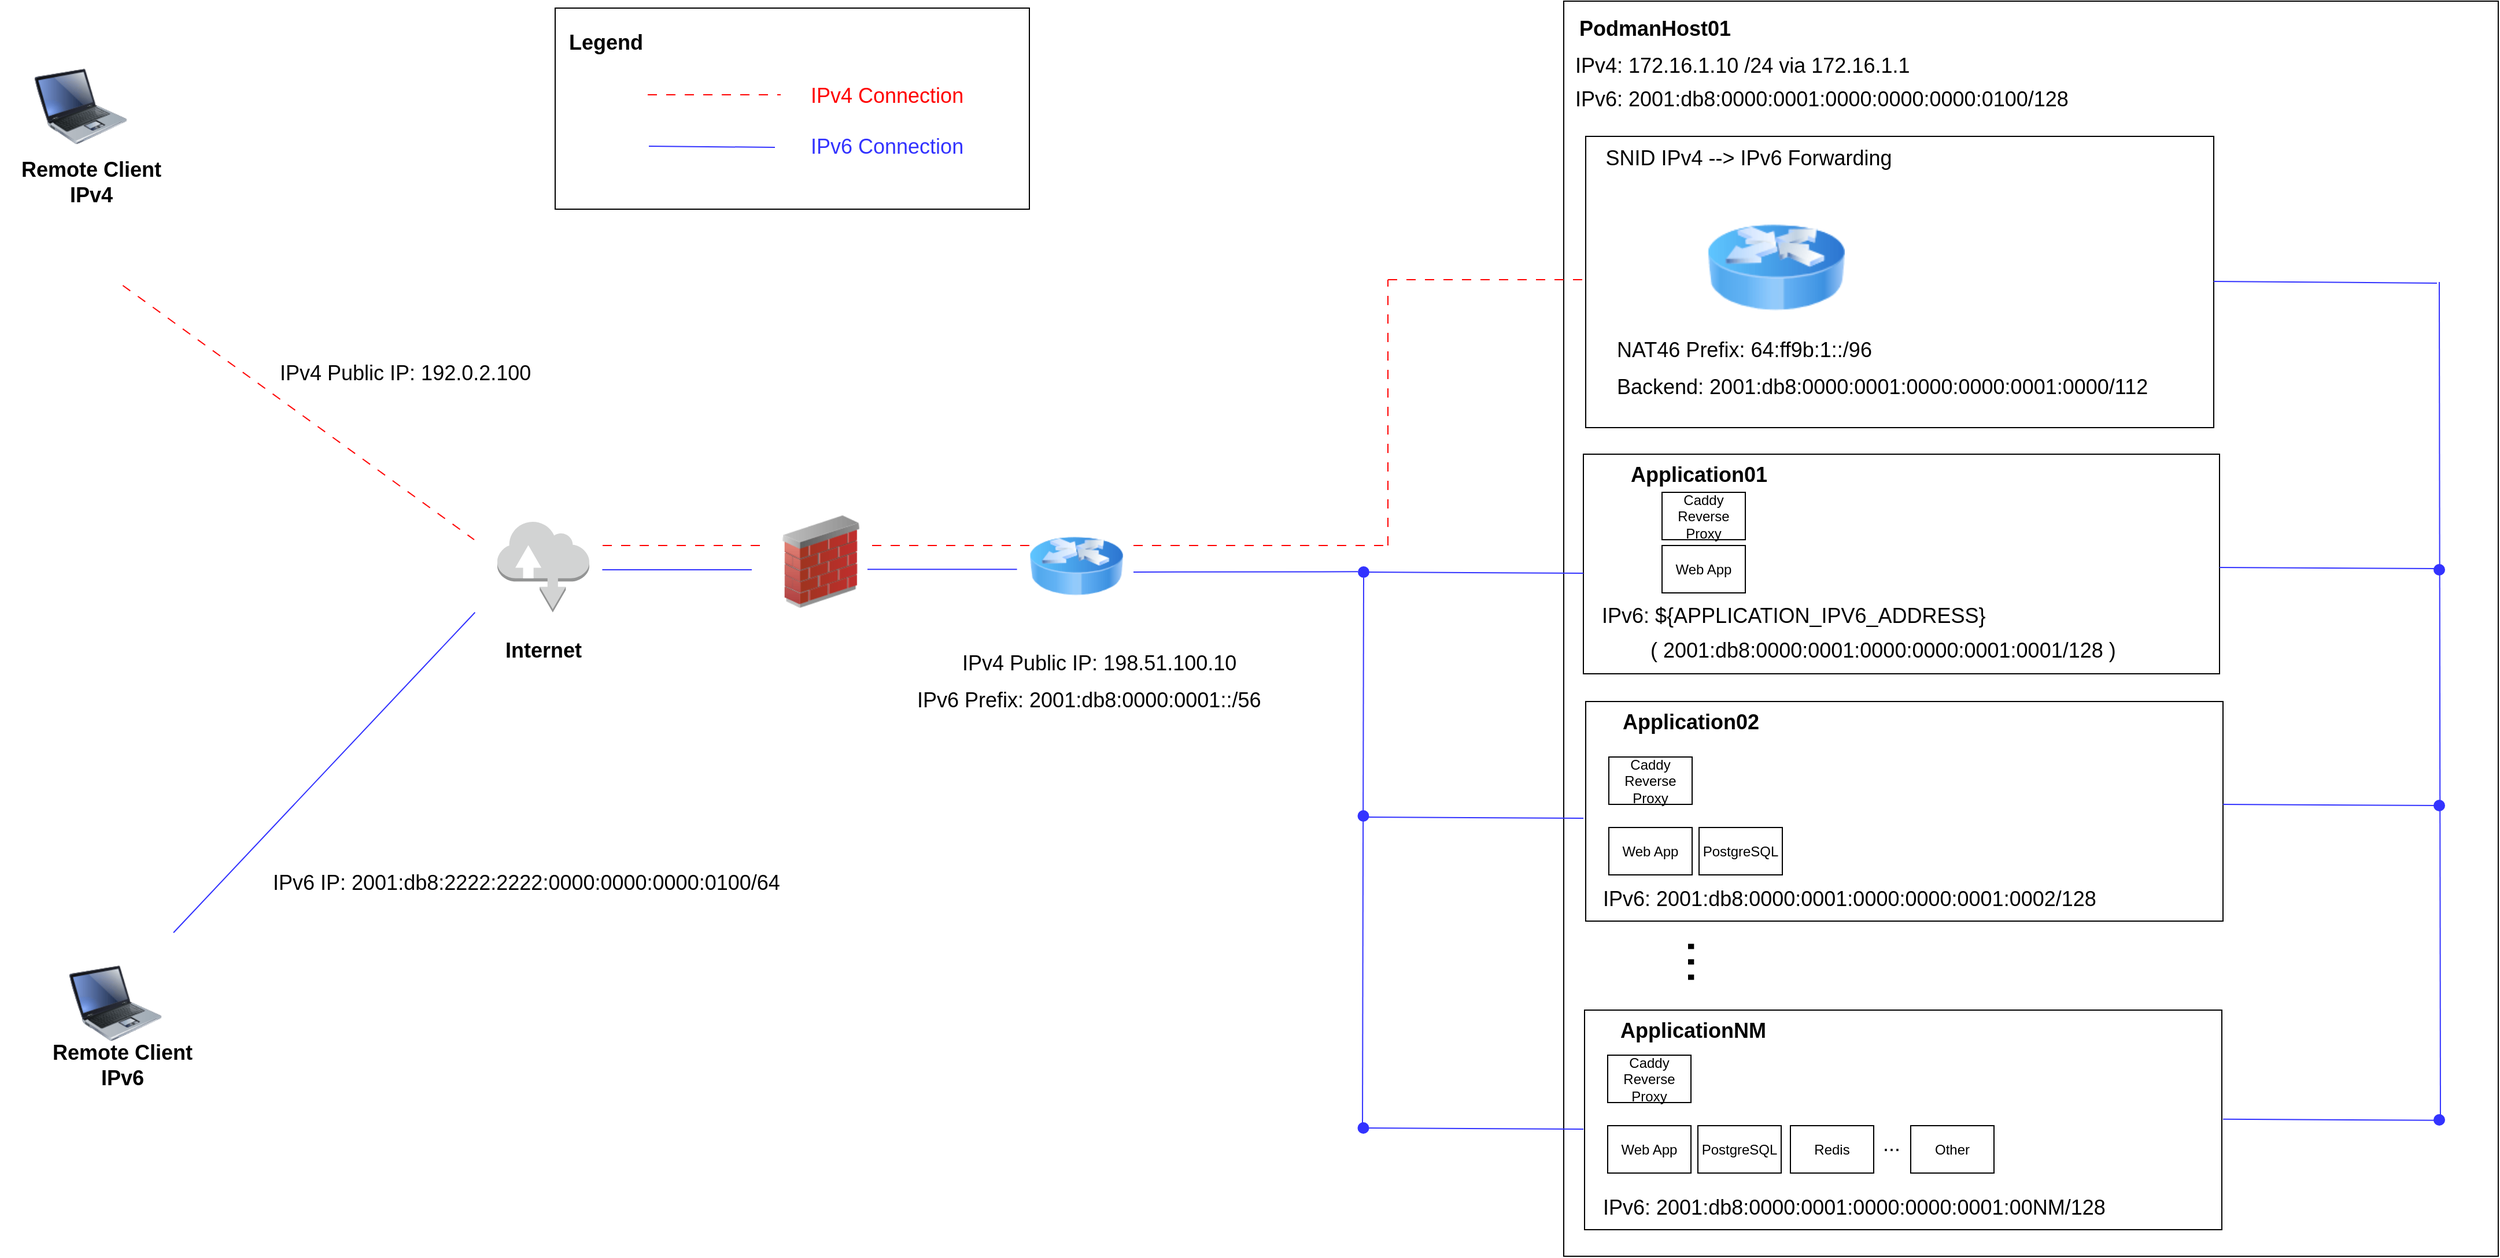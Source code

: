 <mxfile version="24.1.0" type="device" pages="2">
  <diagram name="Overview" id="oKqNL2IKdhE9CAWH1NSY">
    <mxGraphModel dx="4914" dy="2956" grid="1" gridSize="10" guides="1" tooltips="1" connect="1" arrows="1" fold="1" page="1" pageScale="1" pageWidth="1169" pageHeight="827" math="0" shadow="0">
      <root>
        <mxCell id="0" />
        <mxCell id="1" parent="0" />
        <mxCell id="Wu05s-RQ8ERPaBZJQj9o-24" value="" style="rounded=0;whiteSpace=wrap;html=1;" vertex="1" parent="1">
          <mxGeometry x="-240" width="410" height="174" as="geometry" />
        </mxCell>
        <mxCell id="ukD8bkUh3ZVpIychYJzi-6" value="" style="rounded=0;whiteSpace=wrap;html=1;" parent="1" vertex="1">
          <mxGeometry x="632" y="-6" width="808" height="1086" as="geometry" />
        </mxCell>
        <mxCell id="ukD8bkUh3ZVpIychYJzi-1" value="" style="rounded=0;whiteSpace=wrap;html=1;" parent="1" vertex="1">
          <mxGeometry x="651" y="600" width="551" height="190" as="geometry" />
        </mxCell>
        <mxCell id="ukD8bkUh3ZVpIychYJzi-2" value="" style="rounded=0;whiteSpace=wrap;html=1;" parent="1" vertex="1">
          <mxGeometry x="649" y="386" width="550" height="190" as="geometry" />
        </mxCell>
        <mxCell id="ukD8bkUh3ZVpIychYJzi-3" value="" style="rounded=0;whiteSpace=wrap;html=1;" parent="1" vertex="1">
          <mxGeometry x="650" y="867" width="551" height="190" as="geometry" />
        </mxCell>
        <mxCell id="ukD8bkUh3ZVpIychYJzi-7" value="PodmanHost01" style="text;html=1;align=center;verticalAlign=middle;whiteSpace=wrap;rounded=0;fontSize=18;fontStyle=1" parent="1" vertex="1">
          <mxGeometry x="632" y="2" width="158" height="32" as="geometry" />
        </mxCell>
        <mxCell id="ukD8bkUh3ZVpIychYJzi-8" value="Application01" style="text;html=1;align=center;verticalAlign=middle;whiteSpace=wrap;rounded=0;fontSize=18;fontStyle=1" parent="1" vertex="1">
          <mxGeometry x="670" y="388" width="158" height="32" as="geometry" />
        </mxCell>
        <mxCell id="ukD8bkUh3ZVpIychYJzi-9" value="Application02" style="text;html=1;align=center;verticalAlign=middle;whiteSpace=wrap;rounded=0;fontSize=18;fontStyle=1" parent="1" vertex="1">
          <mxGeometry x="663" y="602" width="158" height="32" as="geometry" />
        </mxCell>
        <mxCell id="ukD8bkUh3ZVpIychYJzi-10" value="ApplicationNM" style="text;html=1;align=center;verticalAlign=middle;whiteSpace=wrap;rounded=0;fontSize=18;fontStyle=1" parent="1" vertex="1">
          <mxGeometry x="665" y="869" width="158" height="32" as="geometry" />
        </mxCell>
        <mxCell id="ukD8bkUh3ZVpIychYJzi-11" value="Caddy Reverse Proxy" style="rounded=0;whiteSpace=wrap;html=1;" parent="1" vertex="1">
          <mxGeometry x="717" y="419" width="72" height="41" as="geometry" />
        </mxCell>
        <mxCell id="ukD8bkUh3ZVpIychYJzi-12" value="Web App" style="rounded=0;whiteSpace=wrap;html=1;" parent="1" vertex="1">
          <mxGeometry x="717" y="465" width="72" height="41" as="geometry" />
        </mxCell>
        <mxCell id="ukD8bkUh3ZVpIychYJzi-13" value="Caddy Reverse Proxy" style="rounded=0;whiteSpace=wrap;html=1;" parent="1" vertex="1">
          <mxGeometry x="671" y="648" width="72" height="41" as="geometry" />
        </mxCell>
        <mxCell id="ukD8bkUh3ZVpIychYJzi-14" value="Web App" style="rounded=0;whiteSpace=wrap;html=1;" parent="1" vertex="1">
          <mxGeometry x="671" y="709" width="72" height="41" as="geometry" />
        </mxCell>
        <mxCell id="ukD8bkUh3ZVpIychYJzi-15" value="PostgreSQL" style="rounded=0;whiteSpace=wrap;html=1;" parent="1" vertex="1">
          <mxGeometry x="749" y="709" width="72" height="41" as="geometry" />
        </mxCell>
        <mxCell id="ukD8bkUh3ZVpIychYJzi-19" value="" style="rounded=0;whiteSpace=wrap;html=1;" parent="1" vertex="1">
          <mxGeometry x="651" y="111" width="543" height="252" as="geometry" />
        </mxCell>
        <mxCell id="ukD8bkUh3ZVpIychYJzi-18" value="" style="image;html=1;image=img/lib/clip_art/networking/Router_Icon_128x128.png" parent="1" vertex="1">
          <mxGeometry x="756" y="169" width="119" height="111" as="geometry" />
        </mxCell>
        <mxCell id="ukD8bkUh3ZVpIychYJzi-20" value="SNID IPv4 --&amp;gt; IPv6 Forwarding" style="text;html=1;align=center;verticalAlign=middle;whiteSpace=wrap;rounded=0;fontSize=18;" parent="1" vertex="1">
          <mxGeometry x="652" y="115" width="280" height="30" as="geometry" />
        </mxCell>
        <mxCell id="ukD8bkUh3ZVpIychYJzi-21" value="IPv4: 172.16.1.10 /24 via 172.16.1.1" style="text;html=1;align=left;verticalAlign=middle;whiteSpace=wrap;rounded=0;fontSize=18;fontStyle=0" parent="1" vertex="1">
          <mxGeometry x="640" y="34" width="473" height="32" as="geometry" />
        </mxCell>
        <mxCell id="ukD8bkUh3ZVpIychYJzi-22" value="IPv4 Public IP: 198.51.100.10" style="text;html=1;align=left;verticalAlign=middle;whiteSpace=wrap;rounded=0;fontSize=18;fontStyle=0" parent="1" vertex="1">
          <mxGeometry x="110" y="551" width="260" height="32" as="geometry" />
        </mxCell>
        <mxCell id="ukD8bkUh3ZVpIychYJzi-23" value="" style="image;html=1;image=img/lib/clip_art/networking/Router_Icon_128x128.png" parent="1" vertex="1">
          <mxGeometry x="170" y="442.88" width="81" height="80" as="geometry" />
        </mxCell>
        <mxCell id="ukD8bkUh3ZVpIychYJzi-24" value="" style="outlineConnect=0;dashed=0;verticalLabelPosition=bottom;verticalAlign=top;align=center;html=1;shape=mxgraph.aws3.internet;fillColor=#D2D3D3;gradientColor=none;" parent="1" vertex="1">
          <mxGeometry x="-290" y="443.38" width="79.5" height="79.5" as="geometry" />
        </mxCell>
        <mxCell id="ukD8bkUh3ZVpIychYJzi-28" value="" style="endArrow=none;html=1;rounded=0;exitX=0.6;exitY=1;exitDx=0;exitDy=0;exitPerimeter=0;strokeColor=#3333FF;" parent="1" edge="1">
          <mxGeometry width="50" height="50" relative="1" as="geometry">
            <mxPoint x="-309.3" y="522.88" as="sourcePoint" />
            <mxPoint x="-570" y="800" as="targetPoint" />
          </mxGeometry>
        </mxCell>
        <mxCell id="ukD8bkUh3ZVpIychYJzi-30" value="IPv6: 2001:db8:0000:0001:0000:0000:0000:0100/128" style="text;html=1;align=left;verticalAlign=middle;whiteSpace=wrap;rounded=0;fontSize=18;fontStyle=0" parent="1" vertex="1">
          <mxGeometry x="640" y="63" width="473" height="32" as="geometry" />
        </mxCell>
        <mxCell id="ukD8bkUh3ZVpIychYJzi-32" value="" style="image;html=1;image=img/lib/clip_art/networking/Firewall_02_128x128.png" parent="1" vertex="1">
          <mxGeometry x="-50" y="439" width="80" height="80" as="geometry" />
        </mxCell>
        <mxCell id="ukD8bkUh3ZVpIychYJzi-33" value="IPv6 Prefix: 2001:db8:0000:0001::/56" style="text;html=1;align=left;verticalAlign=middle;whiteSpace=wrap;rounded=0;fontSize=18;fontStyle=0" parent="1" vertex="1">
          <mxGeometry x="70.75" y="583" width="383" height="32" as="geometry" />
        </mxCell>
        <mxCell id="ukD8bkUh3ZVpIychYJzi-35" value="&amp;nbsp;( 2001:db8:0000:0001:0000:0000:0001:0001/128 )" style="text;html=1;align=left;verticalAlign=middle;whiteSpace=wrap;rounded=0;fontSize=18;fontStyle=0" parent="1" vertex="1">
          <mxGeometry x="700" y="540" width="473" height="32" as="geometry" />
        </mxCell>
        <mxCell id="ukD8bkUh3ZVpIychYJzi-56" value="..." style="text;html=1;align=center;verticalAlign=middle;whiteSpace=wrap;rounded=0;fontSize=48;direction=south;rotation=90;" parent="1" vertex="1">
          <mxGeometry x="756" y="795" height="60" as="geometry" />
        </mxCell>
        <mxCell id="ukD8bkUh3ZVpIychYJzi-57" value="IPv6: 2001:db8:0000:0001:0000:0000:0001:0002/128" style="text;html=1;align=left;verticalAlign=middle;whiteSpace=wrap;rounded=0;fontSize=18;fontStyle=0" parent="1" vertex="1">
          <mxGeometry x="664" y="755" width="473" height="32" as="geometry" />
        </mxCell>
        <mxCell id="ukD8bkUh3ZVpIychYJzi-58" value="IPv6: 2001:db8:0000:0001:0000:0000:0001:00NM/128" style="text;html=1;align=left;verticalAlign=middle;whiteSpace=wrap;rounded=0;fontSize=18;fontStyle=0" parent="1" vertex="1">
          <mxGeometry x="664" y="1022" width="473" height="32" as="geometry" />
        </mxCell>
        <mxCell id="LBH49fOION36RNThnHYK-1" value="Caddy Reverse Proxy" style="rounded=0;whiteSpace=wrap;html=1;" parent="1" vertex="1">
          <mxGeometry x="670" y="906" width="72" height="41" as="geometry" />
        </mxCell>
        <mxCell id="LBH49fOION36RNThnHYK-2" value="Web App" style="rounded=0;whiteSpace=wrap;html=1;" parent="1" vertex="1">
          <mxGeometry x="670" y="967" width="72" height="41" as="geometry" />
        </mxCell>
        <mxCell id="LBH49fOION36RNThnHYK-3" value="PostgreSQL" style="rounded=0;whiteSpace=wrap;html=1;" parent="1" vertex="1">
          <mxGeometry x="748" y="967" width="72" height="41" as="geometry" />
        </mxCell>
        <mxCell id="LBH49fOION36RNThnHYK-4" value="Redis" style="rounded=0;whiteSpace=wrap;html=1;" parent="1" vertex="1">
          <mxGeometry x="828" y="967" width="72" height="41" as="geometry" />
        </mxCell>
        <mxCell id="LBH49fOION36RNThnHYK-5" value="Other" style="rounded=0;whiteSpace=wrap;html=1;" parent="1" vertex="1">
          <mxGeometry x="932" y="967" width="72" height="41" as="geometry" />
        </mxCell>
        <mxCell id="LBH49fOION36RNThnHYK-6" value="..." style="text;html=1;align=left;verticalAlign=middle;whiteSpace=wrap;rounded=0;fontSize=18;fontStyle=0" parent="1" vertex="1">
          <mxGeometry x="906" y="967" width="28" height="32" as="geometry" />
        </mxCell>
        <mxCell id="LBH49fOION36RNThnHYK-7" value="NAT46 Prefix:&amp;nbsp;64:ff9b:1::/96" style="text;html=1;align=left;verticalAlign=middle;whiteSpace=wrap;rounded=0;fontSize=18;fontStyle=0" parent="1" vertex="1">
          <mxGeometry x="676" y="280" width="232" height="32" as="geometry" />
        </mxCell>
        <mxCell id="LBH49fOION36RNThnHYK-8" value="Backend: 2001:db8:0000:0001:0000:0000:0001:0000/112" style="text;html=1;align=left;verticalAlign=middle;whiteSpace=wrap;rounded=0;fontSize=18;fontStyle=0" parent="1" vertex="1">
          <mxGeometry x="676" y="312" width="504" height="32" as="geometry" />
        </mxCell>
        <mxCell id="LBH49fOION36RNThnHYK-10" value="IPv4 Connection" style="text;html=1;align=left;verticalAlign=middle;whiteSpace=wrap;rounded=0;fontSize=18;fontStyle=0;fontColor=#FF0000;" parent="1" vertex="1">
          <mxGeometry x="-21" y="60" width="140" height="32" as="geometry" />
        </mxCell>
        <mxCell id="LBH49fOION36RNThnHYK-12" value="" style="endArrow=none;html=1;rounded=0;exitX=0.6;exitY=1;exitDx=0;exitDy=0;exitPerimeter=0;strokeColor=#FF0000;dashed=1;dashPattern=8 8;" parent="1" edge="1">
          <mxGeometry width="50" height="50" relative="1" as="geometry">
            <mxPoint x="-613.83" y="240" as="sourcePoint" />
            <mxPoint x="-310" y="460" as="targetPoint" />
          </mxGeometry>
        </mxCell>
        <mxCell id="LBH49fOION36RNThnHYK-13" value="" style="endArrow=none;html=1;rounded=0;exitX=0.6;exitY=1;exitDx=0;exitDy=0;exitPerimeter=0;strokeColor=#3333FF;" parent="1" edge="1">
          <mxGeometry width="50" height="50" relative="1" as="geometry">
            <mxPoint x="-199.3" y="486" as="sourcePoint" />
            <mxPoint x="-70" y="486" as="targetPoint" />
          </mxGeometry>
        </mxCell>
        <mxCell id="LBH49fOION36RNThnHYK-15" value="" style="endArrow=none;html=1;rounded=0;exitX=0.5;exitY=1;exitDx=0;exitDy=0;strokeColor=#3333FF;" parent="1" edge="1" source="soPqu_y1jMZuwhRrMYeZ-8">
          <mxGeometry width="50" height="50" relative="1" as="geometry">
            <mxPoint x="458.7" y="-255" as="sourcePoint" />
            <mxPoint x="458" y="970" as="targetPoint" />
          </mxGeometry>
        </mxCell>
        <mxCell id="soPqu_y1jMZuwhRrMYeZ-2" value="" style="endArrow=none;html=1;rounded=0;strokeColor=#FF0000;dashed=1;dashPattern=8 8;" parent="1" edge="1">
          <mxGeometry width="50" height="50" relative="1" as="geometry">
            <mxPoint x="480" y="465" as="sourcePoint" />
            <mxPoint x="480" y="235" as="targetPoint" />
          </mxGeometry>
        </mxCell>
        <mxCell id="soPqu_y1jMZuwhRrMYeZ-3" value="" style="endArrow=none;html=1;rounded=0;strokeColor=#3333FF;entryX=0;entryY=0.5;entryDx=0;entryDy=0;" parent="1" edge="1">
          <mxGeometry width="50" height="50" relative="1" as="geometry">
            <mxPoint x="460" y="488" as="sourcePoint" />
            <mxPoint x="649" y="489" as="targetPoint" />
          </mxGeometry>
        </mxCell>
        <mxCell id="soPqu_y1jMZuwhRrMYeZ-4" value="" style="endArrow=none;html=1;rounded=0;strokeColor=#3333FF;entryX=0;entryY=0.5;entryDx=0;entryDy=0;" parent="1" edge="1">
          <mxGeometry width="50" height="50" relative="1" as="geometry">
            <mxPoint x="460" y="700" as="sourcePoint" />
            <mxPoint x="649" y="701" as="targetPoint" />
          </mxGeometry>
        </mxCell>
        <mxCell id="soPqu_y1jMZuwhRrMYeZ-5" value="" style="endArrow=none;html=1;rounded=0;strokeColor=#3333FF;entryX=0;entryY=0.5;entryDx=0;entryDy=0;" parent="1" edge="1">
          <mxGeometry width="50" height="50" relative="1" as="geometry">
            <mxPoint x="460" y="969" as="sourcePoint" />
            <mxPoint x="649" y="970" as="targetPoint" />
          </mxGeometry>
        </mxCell>
        <mxCell id="soPqu_y1jMZuwhRrMYeZ-6" value="" style="ellipse;whiteSpace=wrap;html=1;aspect=fixed;fillColor=#3333FF;strokeColor=none;" parent="1" vertex="1">
          <mxGeometry x="453.75" y="964" width="10" height="10" as="geometry" />
        </mxCell>
        <mxCell id="soPqu_y1jMZuwhRrMYeZ-7" value="" style="ellipse;whiteSpace=wrap;html=1;aspect=fixed;fillColor=#3333FF;strokeColor=none;" parent="1" vertex="1">
          <mxGeometry x="453.75" y="694" width="10" height="10" as="geometry" />
        </mxCell>
        <mxCell id="soPqu_y1jMZuwhRrMYeZ-8" value="" style="ellipse;whiteSpace=wrap;html=1;aspect=fixed;fillColor=#3333FF;strokeColor=none;" parent="1" vertex="1">
          <mxGeometry x="454" y="483" width="10" height="10" as="geometry" />
        </mxCell>
        <mxCell id="soPqu_y1jMZuwhRrMYeZ-10" value="" style="endArrow=none;html=1;rounded=0;strokeColor=#FF0000;entryX=0;entryY=0.5;entryDx=0;entryDy=0;dashed=1;dashPattern=8 8;" parent="1" edge="1">
          <mxGeometry width="50" height="50" relative="1" as="geometry">
            <mxPoint x="480" y="235" as="sourcePoint" />
            <mxPoint x="651" y="235" as="targetPoint" />
          </mxGeometry>
        </mxCell>
        <mxCell id="soPqu_y1jMZuwhRrMYeZ-11" value="" style="endArrow=none;html=1;rounded=0;strokeColor=#3333FF;" parent="1" edge="1">
          <mxGeometry width="50" height="50" relative="1" as="geometry">
            <mxPoint x="1194" y="236.5" as="sourcePoint" />
            <mxPoint x="1387" y="238" as="targetPoint" />
          </mxGeometry>
        </mxCell>
        <mxCell id="soPqu_y1jMZuwhRrMYeZ-12" value="" style="endArrow=none;html=1;rounded=0;strokeColor=#3333FF;entryX=0;entryY=0.5;entryDx=0;entryDy=0;" parent="1" edge="1">
          <mxGeometry width="50" height="50" relative="1" as="geometry">
            <mxPoint x="1199" y="484" as="sourcePoint" />
            <mxPoint x="1388" y="485" as="targetPoint" />
          </mxGeometry>
        </mxCell>
        <mxCell id="soPqu_y1jMZuwhRrMYeZ-13" value="" style="endArrow=none;html=1;rounded=0;strokeColor=#3333FF;entryX=0;entryY=0.5;entryDx=0;entryDy=0;" parent="1" edge="1">
          <mxGeometry width="50" height="50" relative="1" as="geometry">
            <mxPoint x="1202" y="689" as="sourcePoint" />
            <mxPoint x="1391" y="690" as="targetPoint" />
          </mxGeometry>
        </mxCell>
        <mxCell id="soPqu_y1jMZuwhRrMYeZ-14" value="" style="endArrow=none;html=1;rounded=0;strokeColor=#3333FF;entryX=0;entryY=0.5;entryDx=0;entryDy=0;" parent="1" edge="1">
          <mxGeometry width="50" height="50" relative="1" as="geometry">
            <mxPoint x="1202" y="961.41" as="sourcePoint" />
            <mxPoint x="1391" y="962.41" as="targetPoint" />
          </mxGeometry>
        </mxCell>
        <mxCell id="soPqu_y1jMZuwhRrMYeZ-15" value="" style="endArrow=none;html=1;rounded=0;strokeColor=#3333FF;" parent="1" edge="1">
          <mxGeometry width="50" height="50" relative="1" as="geometry">
            <mxPoint x="1389" y="237" as="sourcePoint" />
            <mxPoint x="1390" y="964" as="targetPoint" />
          </mxGeometry>
        </mxCell>
        <mxCell id="soPqu_y1jMZuwhRrMYeZ-16" value="" style="ellipse;whiteSpace=wrap;html=1;aspect=fixed;fillColor=#3333FF;strokeColor=none;" parent="1" vertex="1">
          <mxGeometry x="1384" y="481" width="10" height="10" as="geometry" />
        </mxCell>
        <mxCell id="soPqu_y1jMZuwhRrMYeZ-17" value="" style="ellipse;whiteSpace=wrap;html=1;aspect=fixed;fillColor=#3333FF;strokeColor=none;" parent="1" vertex="1">
          <mxGeometry x="1384" y="685" width="10" height="10" as="geometry" />
        </mxCell>
        <mxCell id="soPqu_y1jMZuwhRrMYeZ-18" value="" style="ellipse;whiteSpace=wrap;html=1;aspect=fixed;fillColor=#3333FF;strokeColor=none;" parent="1" vertex="1">
          <mxGeometry x="1384" y="957" width="10" height="10" as="geometry" />
        </mxCell>
        <mxCell id="soPqu_y1jMZuwhRrMYeZ-21" value="" style="image;html=1;image=img/lib/clip_art/computers/Laptop_128x128.png" parent="1" vertex="1">
          <mxGeometry x="-690" y="45" width="80" height="80" as="geometry" />
        </mxCell>
        <mxCell id="soPqu_y1jMZuwhRrMYeZ-29" value="Remote Client IPv4" style="text;html=1;align=center;verticalAlign=middle;whiteSpace=wrap;rounded=0;fontSize=18;fontStyle=1" parent="1" vertex="1">
          <mxGeometry x="-720" y="135" width="158" height="32" as="geometry" />
        </mxCell>
        <mxCell id="soPqu_y1jMZuwhRrMYeZ-30" value="IPv4 Public IP: 192.0.2.100" style="text;html=1;align=left;verticalAlign=middle;whiteSpace=wrap;rounded=0;fontSize=18;fontStyle=0" parent="1" vertex="1">
          <mxGeometry x="-480" y="300" width="383" height="32" as="geometry" />
        </mxCell>
        <mxCell id="soPqu_y1jMZuwhRrMYeZ-33" value="IPv6 IP: 2001:db8:2222:2222:0000:0000:0000:0100/64" style="text;html=1;align=left;verticalAlign=middle;whiteSpace=wrap;rounded=0;fontSize=18;fontStyle=0" parent="1" vertex="1">
          <mxGeometry x="-486" y="741" width="594" height="32" as="geometry" />
        </mxCell>
        <mxCell id="soPqu_y1jMZuwhRrMYeZ-37" value="Internet" style="text;html=1;align=center;verticalAlign=middle;whiteSpace=wrap;rounded=0;fontSize=18;fontStyle=1" parent="1" vertex="1">
          <mxGeometry x="-329.25" y="540" width="158" height="32" as="geometry" />
        </mxCell>
        <mxCell id="Wu05s-RQ8ERPaBZJQj9o-1" value="IPv6: ${APPLICATION_IPV6_ADDRESS}" style="text;html=1;align=left;verticalAlign=middle;whiteSpace=wrap;rounded=0;fontSize=18;fontStyle=0" vertex="1" parent="1">
          <mxGeometry x="663" y="510" width="473" height="32" as="geometry" />
        </mxCell>
        <mxCell id="Wu05s-RQ8ERPaBZJQj9o-3" value="" style="image;html=1;image=img/lib/clip_art/computers/Laptop_128x128.png" vertex="1" parent="1">
          <mxGeometry x="-660" y="821" width="80" height="80" as="geometry" />
        </mxCell>
        <mxCell id="Wu05s-RQ8ERPaBZJQj9o-4" value="Remote Client IPv6" style="text;html=1;align=center;verticalAlign=middle;whiteSpace=wrap;rounded=0;fontSize=18;fontStyle=1" vertex="1" parent="1">
          <mxGeometry x="-693" y="899" width="158" height="32" as="geometry" />
        </mxCell>
        <mxCell id="Wu05s-RQ8ERPaBZJQj9o-7" value="" style="endArrow=none;html=1;rounded=0;strokeColor=#FF0000;dashed=1;dashPattern=8 8;" edge="1" parent="1">
          <mxGeometry width="50" height="50" relative="1" as="geometry">
            <mxPoint x="-63" y="465" as="sourcePoint" />
            <mxPoint x="-203" y="465" as="targetPoint" />
          </mxGeometry>
        </mxCell>
        <mxCell id="Wu05s-RQ8ERPaBZJQj9o-8" value="" style="endArrow=none;html=1;rounded=0;strokeColor=#FF0000;dashed=1;dashPattern=8 8;" edge="1" parent="1">
          <mxGeometry width="50" height="50" relative="1" as="geometry">
            <mxPoint x="170" y="465" as="sourcePoint" />
            <mxPoint x="30" y="465" as="targetPoint" />
          </mxGeometry>
        </mxCell>
        <mxCell id="Wu05s-RQ8ERPaBZJQj9o-9" value="" style="endArrow=none;html=1;rounded=0;exitX=0.6;exitY=1;exitDx=0;exitDy=0;exitPerimeter=0;strokeColor=#3333FF;" edge="1" parent="1">
          <mxGeometry width="50" height="50" relative="1" as="geometry">
            <mxPoint x="30.0" y="485.66" as="sourcePoint" />
            <mxPoint x="159.3" y="485.66" as="targetPoint" />
          </mxGeometry>
        </mxCell>
        <mxCell id="Wu05s-RQ8ERPaBZJQj9o-14" value="" style="endArrow=none;html=1;rounded=0;strokeColor=#3333FF;" edge="1" parent="1">
          <mxGeometry width="50" height="50" relative="1" as="geometry">
            <mxPoint x="260" y="488" as="sourcePoint" />
            <mxPoint x="454" y="487.66" as="targetPoint" />
          </mxGeometry>
        </mxCell>
        <mxCell id="Wu05s-RQ8ERPaBZJQj9o-16" value="" style="endArrow=none;html=1;rounded=0;strokeColor=#FF0000;dashed=1;dashPattern=8 8;" edge="1" parent="1">
          <mxGeometry width="50" height="50" relative="1" as="geometry">
            <mxPoint x="260" y="465" as="sourcePoint" />
            <mxPoint x="480" y="465" as="targetPoint" />
          </mxGeometry>
        </mxCell>
        <mxCell id="Wu05s-RQ8ERPaBZJQj9o-21" value="" style="endArrow=none;html=1;rounded=0;strokeColor=#FF0000;entryX=0;entryY=0.5;entryDx=0;entryDy=0;dashed=1;dashPattern=8 8;" edge="1" parent="1">
          <mxGeometry width="50" height="50" relative="1" as="geometry">
            <mxPoint x="-160" y="75" as="sourcePoint" />
            <mxPoint x="-45" y="75" as="targetPoint" />
          </mxGeometry>
        </mxCell>
        <mxCell id="Wu05s-RQ8ERPaBZJQj9o-22" value="" style="endArrow=none;html=1;rounded=0;strokeColor=#3333FF;" edge="1" parent="1">
          <mxGeometry width="50" height="50" relative="1" as="geometry">
            <mxPoint x="-159" y="119.5" as="sourcePoint" />
            <mxPoint x="-50" y="120.5" as="targetPoint" />
          </mxGeometry>
        </mxCell>
        <mxCell id="Wu05s-RQ8ERPaBZJQj9o-23" value="IPv6 Connection" style="text;html=1;align=left;verticalAlign=middle;whiteSpace=wrap;rounded=0;fontSize=18;fontStyle=0;fontColor=#3333FF;" vertex="1" parent="1">
          <mxGeometry x="-21" y="104" width="150" height="32" as="geometry" />
        </mxCell>
        <mxCell id="Wu05s-RQ8ERPaBZJQj9o-25" value="Legend" style="text;html=1;align=left;verticalAlign=middle;whiteSpace=wrap;rounded=0;fontSize=18;fontStyle=1" vertex="1" parent="1">
          <mxGeometry x="-230" y="14" width="380" height="32" as="geometry" />
        </mxCell>
      </root>
    </mxGraphModel>
  </diagram>
  <diagram id="71EnvlJN92cDFXm1rF3T" name="Old">
    <mxGraphModel dx="883" dy="1168" grid="1" gridSize="10" guides="1" tooltips="1" connect="1" arrows="1" fold="1" page="1" pageScale="1" pageWidth="1169" pageHeight="827" math="0" shadow="0">
      <root>
        <mxCell id="0" />
        <mxCell id="1" parent="0" />
        <mxCell id="3cv7rj6ry_cM8r7PJR5P-1" value="" style="rounded=0;whiteSpace=wrap;html=1;" vertex="1" parent="1">
          <mxGeometry x="1553" y="50" width="820" height="869" as="geometry" />
        </mxCell>
        <mxCell id="3cv7rj6ry_cM8r7PJR5P-2" value="" style="rounded=0;whiteSpace=wrap;html=1;" vertex="1" parent="1">
          <mxGeometry x="1832" y="278" width="200" height="190" as="geometry" />
        </mxCell>
        <mxCell id="3cv7rj6ry_cM8r7PJR5P-3" value="" style="rounded=0;whiteSpace=wrap;html=1;" vertex="1" parent="1">
          <mxGeometry x="1583" y="278" width="200" height="190" as="geometry" />
        </mxCell>
        <mxCell id="3cv7rj6ry_cM8r7PJR5P-4" value="" style="rounded=0;whiteSpace=wrap;html=1;" vertex="1" parent="1">
          <mxGeometry x="2133" y="278" width="200" height="190" as="geometry" />
        </mxCell>
        <mxCell id="3cv7rj6ry_cM8r7PJR5P-5" value="..." style="text;html=1;align=center;verticalAlign=middle;whiteSpace=wrap;rounded=0;fontSize=48;" vertex="1" parent="1">
          <mxGeometry x="2048" y="357" width="60" as="geometry" />
        </mxCell>
        <mxCell id="3cv7rj6ry_cM8r7PJR5P-6" value="PodmanHost01" style="text;html=1;align=center;verticalAlign=middle;whiteSpace=wrap;rounded=0;fontSize=18;fontStyle=1" vertex="1" parent="1">
          <mxGeometry x="1553" y="58" width="158" height="32" as="geometry" />
        </mxCell>
        <mxCell id="3cv7rj6ry_cM8r7PJR5P-7" value="Application01" style="text;html=1;align=center;verticalAlign=middle;whiteSpace=wrap;rounded=0;fontSize=18;fontStyle=1" vertex="1" parent="1">
          <mxGeometry x="1604" y="280" width="158" height="32" as="geometry" />
        </mxCell>
        <mxCell id="3cv7rj6ry_cM8r7PJR5P-8" value="Application02" style="text;html=1;align=center;verticalAlign=middle;whiteSpace=wrap;rounded=0;fontSize=18;fontStyle=1" vertex="1" parent="1">
          <mxGeometry x="1844" y="280" width="158" height="32" as="geometry" />
        </mxCell>
        <mxCell id="3cv7rj6ry_cM8r7PJR5P-9" value="ApplicationNM" style="text;html=1;align=center;verticalAlign=middle;whiteSpace=wrap;rounded=0;fontSize=18;fontStyle=1" vertex="1" parent="1">
          <mxGeometry x="2153" y="280" width="158" height="32" as="geometry" />
        </mxCell>
        <mxCell id="3cv7rj6ry_cM8r7PJR5P-10" value="Caddy Reverse Proxy" style="rounded=0;whiteSpace=wrap;html=1;" vertex="1" parent="1">
          <mxGeometry x="1651" y="311" width="72" height="41" as="geometry" />
        </mxCell>
        <mxCell id="3cv7rj6ry_cM8r7PJR5P-11" value="Web App" style="rounded=0;whiteSpace=wrap;html=1;" vertex="1" parent="1">
          <mxGeometry x="1651" y="357" width="72" height="41" as="geometry" />
        </mxCell>
        <mxCell id="3cv7rj6ry_cM8r7PJR5P-12" value="Caddy Reverse Proxy" style="rounded=0;whiteSpace=wrap;html=1;" vertex="1" parent="1">
          <mxGeometry x="1852" y="326" width="72" height="41" as="geometry" />
        </mxCell>
        <mxCell id="3cv7rj6ry_cM8r7PJR5P-13" value="Web App" style="rounded=0;whiteSpace=wrap;html=1;" vertex="1" parent="1">
          <mxGeometry x="1852" y="387" width="72" height="41" as="geometry" />
        </mxCell>
        <mxCell id="3cv7rj6ry_cM8r7PJR5P-14" value="PostgreSQL" style="rounded=0;whiteSpace=wrap;html=1;" vertex="1" parent="1">
          <mxGeometry x="1930" y="387" width="72" height="41" as="geometry" />
        </mxCell>
        <mxCell id="3cv7rj6ry_cM8r7PJR5P-15" value="" style="rounded=0;whiteSpace=wrap;html=1;" vertex="1" parent="1">
          <mxGeometry x="2133" y="78" width="205" height="122" as="geometry" />
        </mxCell>
        <mxCell id="3cv7rj6ry_cM8r7PJR5P-16" value="" style="image;html=1;image=img/lib/clip_art/networking/Router_Icon_128x128.png" vertex="1" parent="1">
          <mxGeometry x="2193" y="98" width="81" height="80" as="geometry" />
        </mxCell>
        <mxCell id="3cv7rj6ry_cM8r7PJR5P-17" value="SNID IPv4 -&amp;gt; IPv6 Forwarding" style="text;html=1;align=center;verticalAlign=middle;whiteSpace=wrap;rounded=0;" vertex="1" parent="1">
          <mxGeometry x="2133" y="78" width="200" height="30" as="geometry" />
        </mxCell>
        <mxCell id="3cv7rj6ry_cM8r7PJR5P-18" value="IPv4: 172.16.1.10 /24 via 172.16.1.1" style="text;html=1;align=left;verticalAlign=middle;whiteSpace=wrap;rounded=0;fontSize=18;fontStyle=0" vertex="1" parent="1">
          <mxGeometry x="1561" y="90" width="473" height="32" as="geometry" />
        </mxCell>
        <mxCell id="3cv7rj6ry_cM8r7PJR5P-19" value="IPv6: 2a01:XXXX:XXXX:XX01:0000:0000:0000:0100/128" style="text;html=1;align=left;verticalAlign=middle;whiteSpace=wrap;rounded=0;fontSize=18;fontStyle=0" vertex="1" parent="1">
          <mxGeometry x="1561" y="119" width="473" height="32" as="geometry" />
        </mxCell>
        <mxCell id="3cv7rj6ry_cM8r7PJR5P-20" value="IPv6: 2a01:XXXX:XXXX:XX01:0000:0000:0001:0001/128" style="text;html=1;align=left;verticalAlign=middle;whiteSpace=wrap;rounded=0;fontSize=18;fontStyle=0" vertex="1" parent="1">
          <mxGeometry x="1583" y="416" width="473" height="32" as="geometry" />
        </mxCell>
      </root>
    </mxGraphModel>
  </diagram>
</mxfile>

